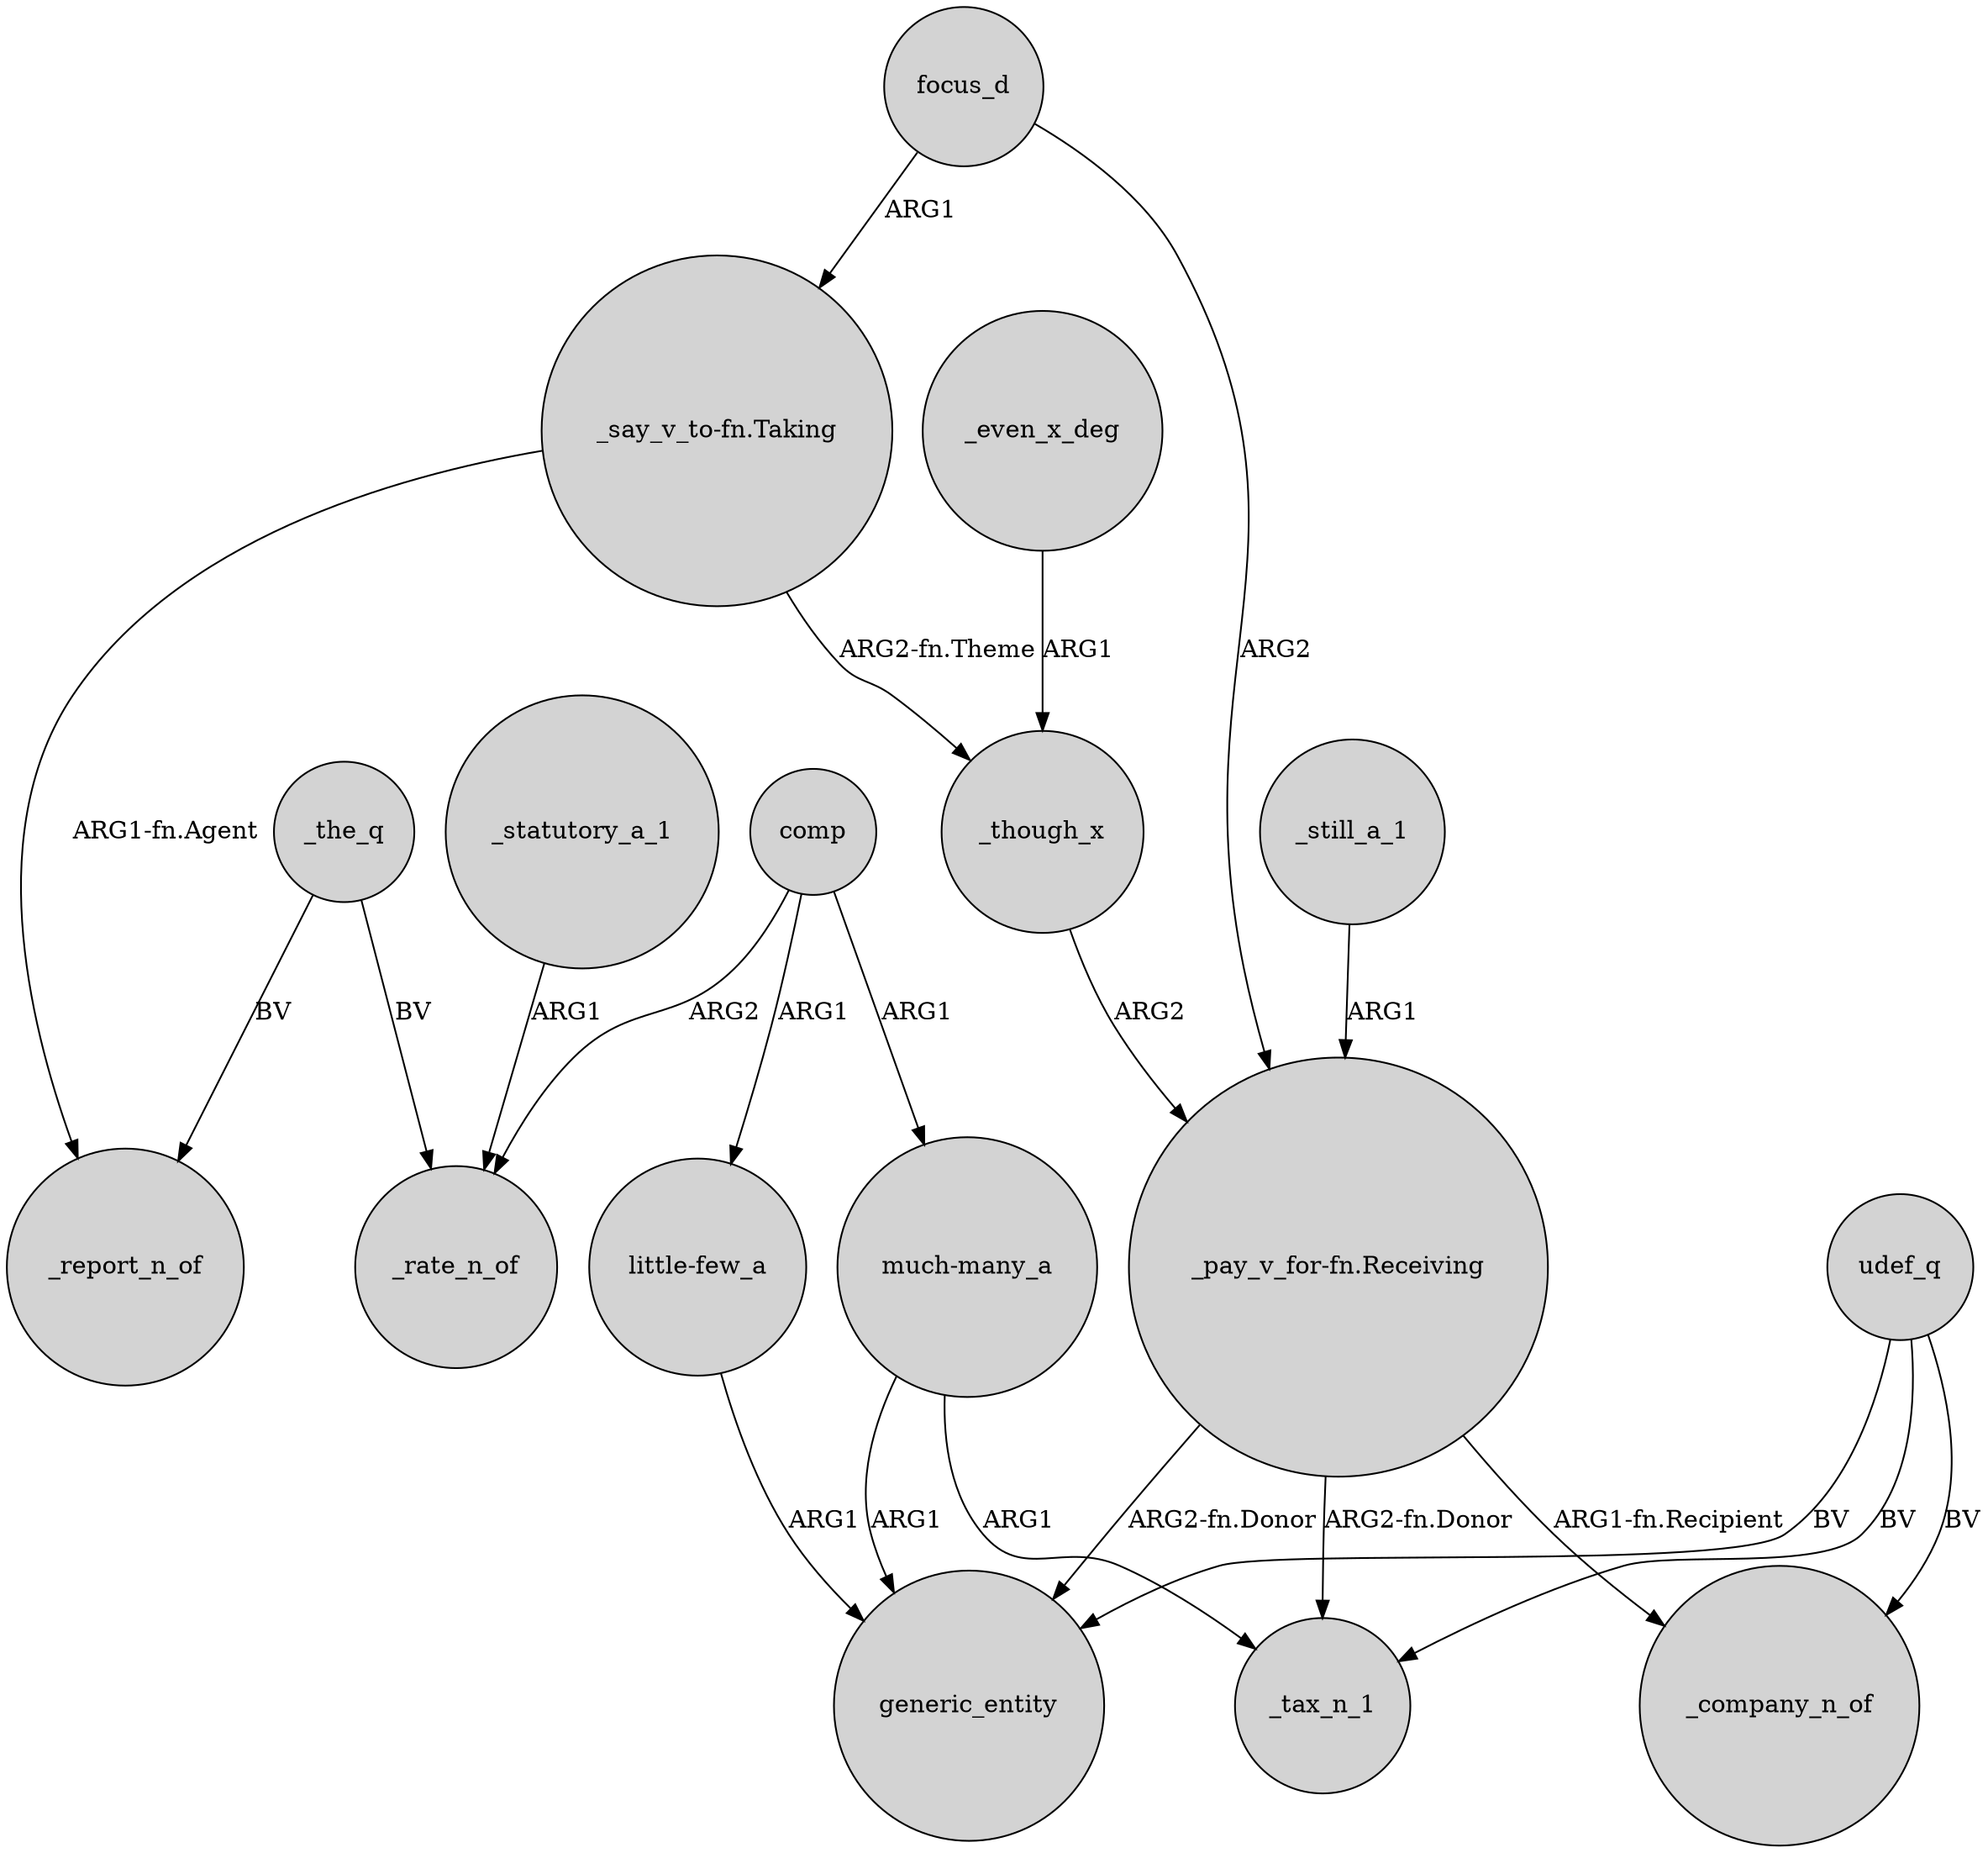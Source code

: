 digraph {
	node [shape=circle style=filled]
	focus_d -> "_say_v_to-fn.Taking" [label=ARG1]
	focus_d -> "_pay_v_for-fn.Receiving" [label=ARG2]
	_statutory_a_1 -> _rate_n_of [label=ARG1]
	_the_q -> _report_n_of [label=BV]
	udef_q -> _tax_n_1 [label=BV]
	"_pay_v_for-fn.Receiving" -> generic_entity [label="ARG2-fn.Donor"]
	"little-few_a" -> generic_entity [label=ARG1]
	udef_q -> generic_entity [label=BV]
	"_pay_v_for-fn.Receiving" -> _tax_n_1 [label="ARG2-fn.Donor"]
	"_pay_v_for-fn.Receiving" -> _company_n_of [label="ARG1-fn.Recipient"]
	_the_q -> _rate_n_of [label=BV]
	comp -> "much-many_a" [label=ARG1]
	comp -> _rate_n_of [label=ARG2]
	"much-many_a" -> generic_entity [label=ARG1]
	udef_q -> _company_n_of [label=BV]
	"_say_v_to-fn.Taking" -> _though_x [label="ARG2-fn.Theme"]
	comp -> "little-few_a" [label=ARG1]
	_still_a_1 -> "_pay_v_for-fn.Receiving" [label=ARG1]
	_even_x_deg -> _though_x [label=ARG1]
	"_say_v_to-fn.Taking" -> _report_n_of [label="ARG1-fn.Agent"]
	_though_x -> "_pay_v_for-fn.Receiving" [label=ARG2]
	"much-many_a" -> _tax_n_1 [label=ARG1]
}
